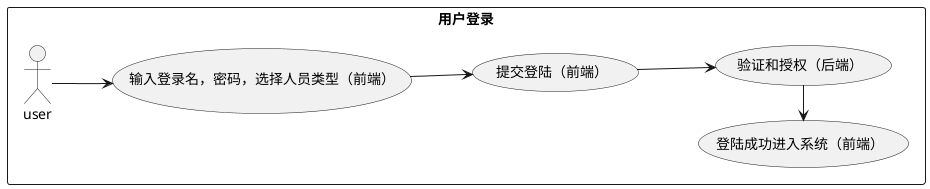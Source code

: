 @startuml
left to right direction
rectangle "用户登录" {
    actor user
    usecase input as "输入登录名，密码，选择人员类型（前端）"
    usecase submit as "提交登陆（前端）"
    usecase check as "验证和授权（后端）"
    usecase ok as "登陆成功进入系统（前端）"
    user --> input
    input --> submit
    submit -down-> check
    check -left-> ok
}

@enduml